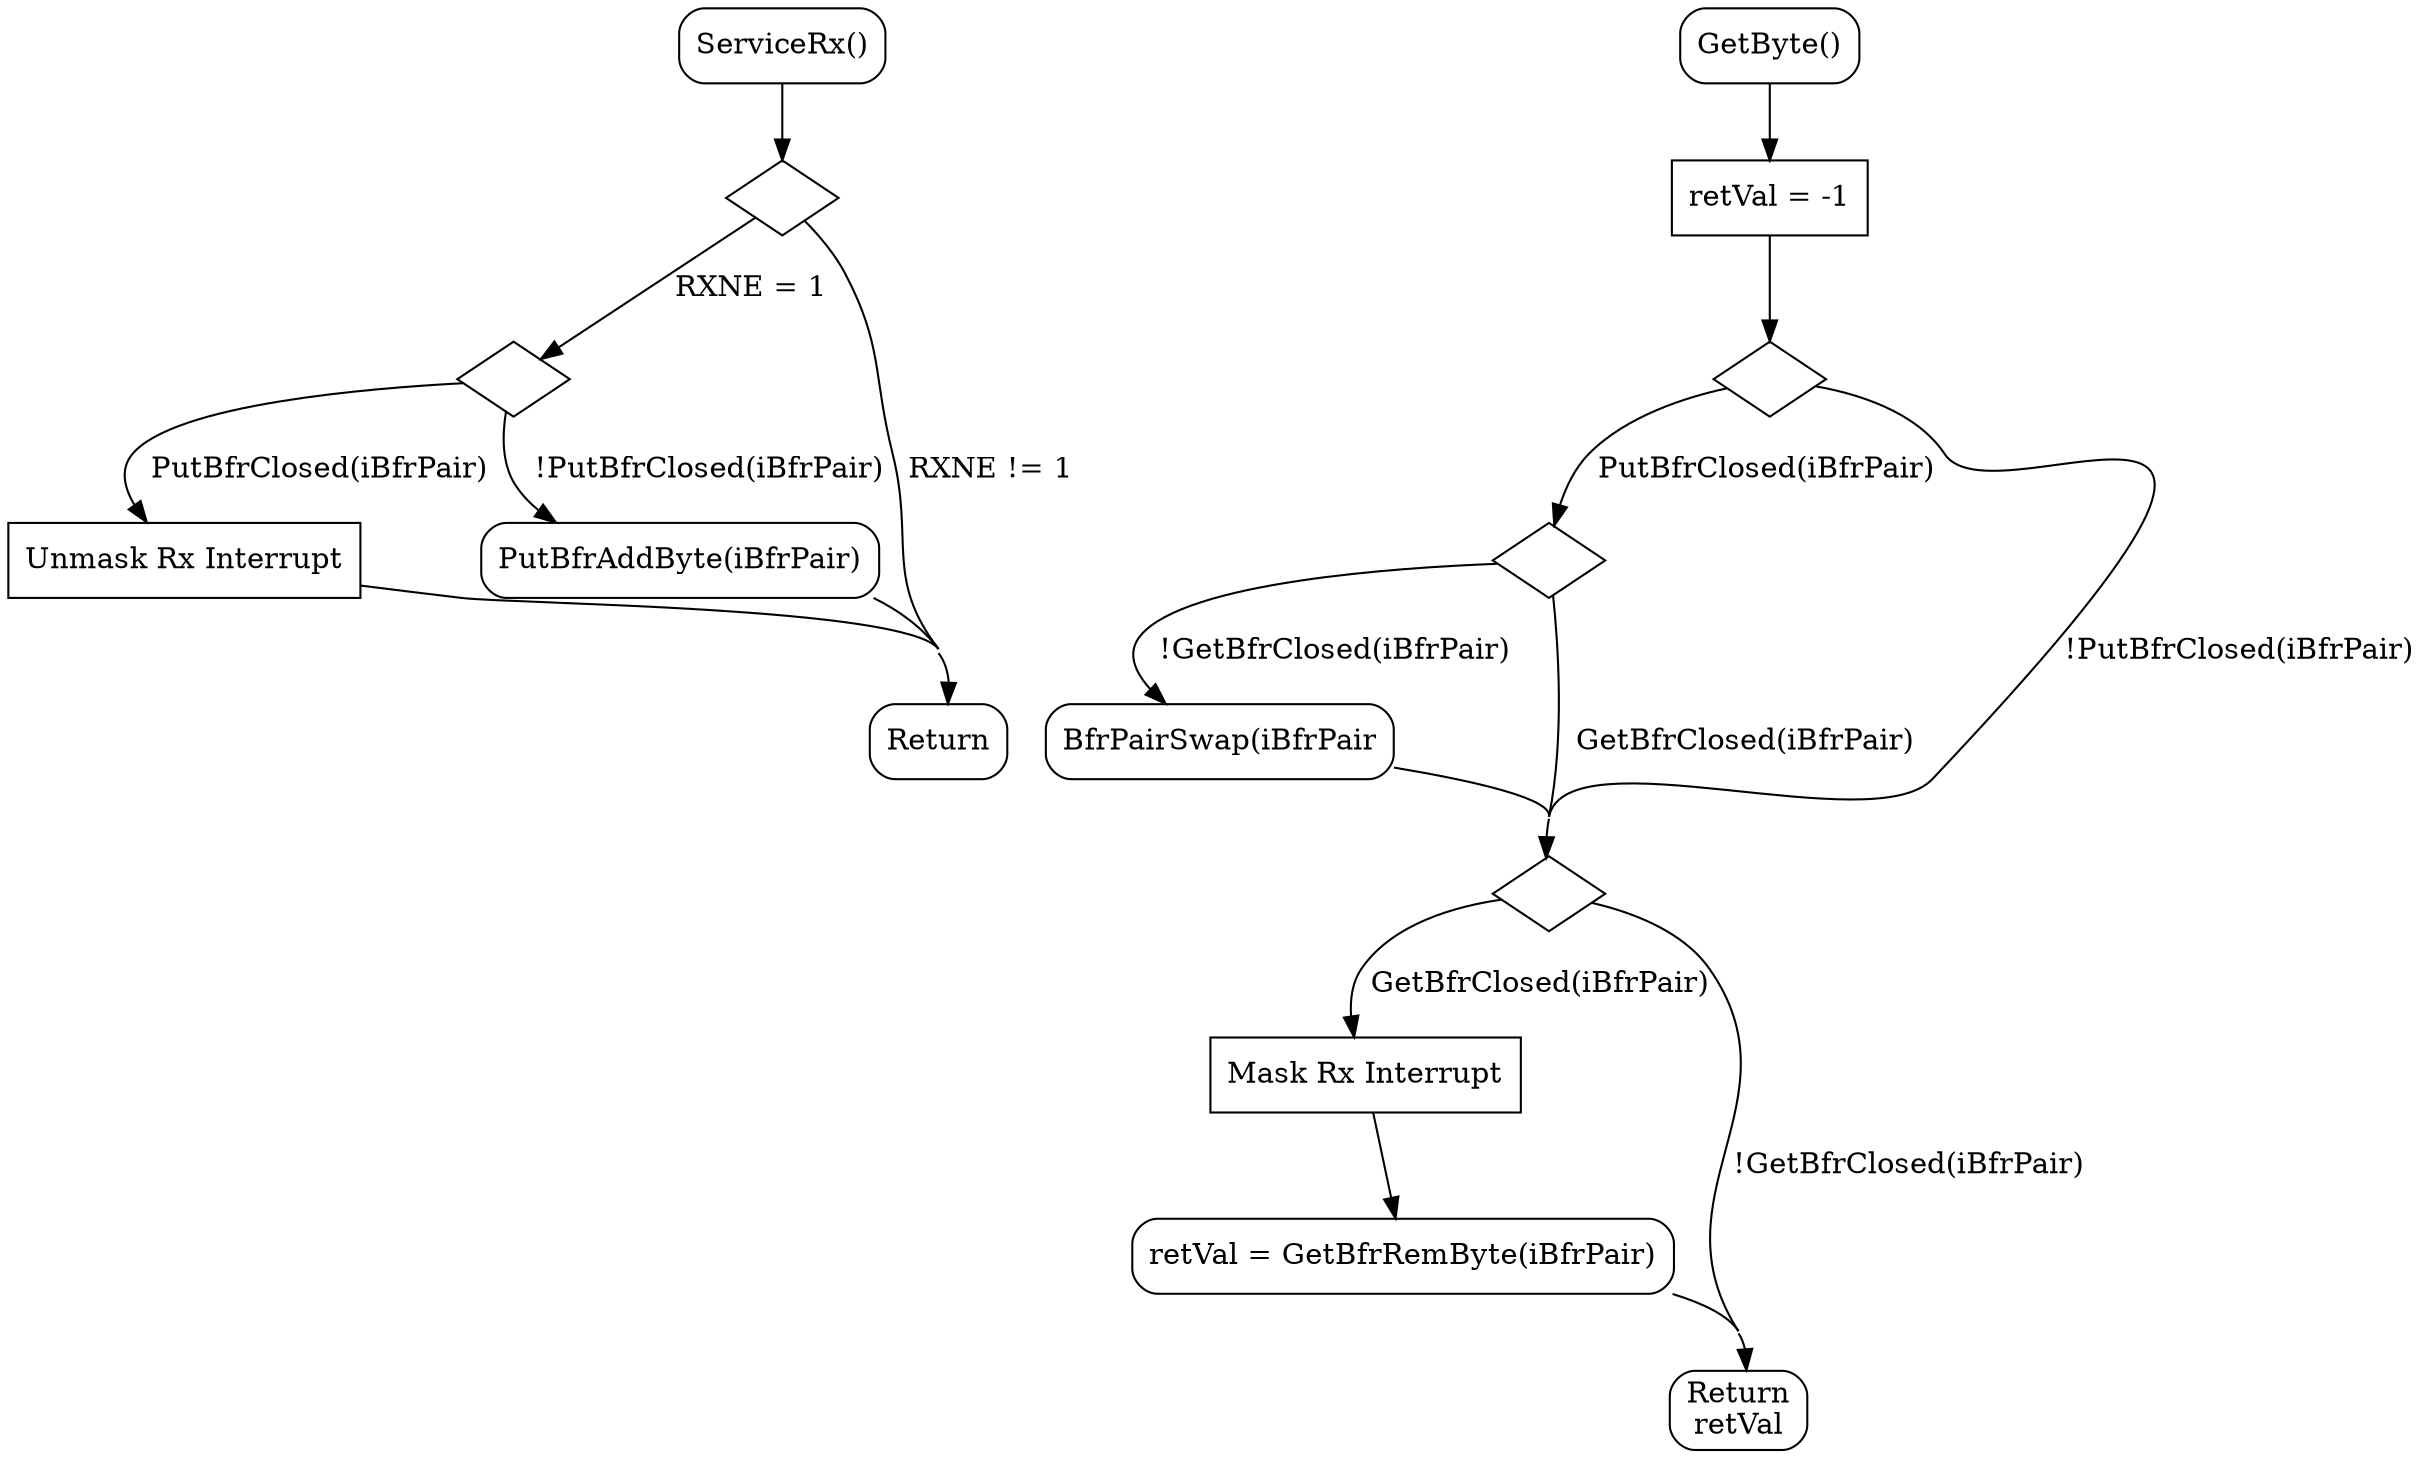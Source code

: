 #!dot
digraph {
  concentrate=true;

  ServiceRx_1[shape="box", style=rounded, label="ServiceRx()"];
  RXNE_1[shape="diamond", label=""];
  PutBfrClosed_1[shape="diamond", label=""];
  Interrupt_1[shape="box", label="Unmask Rx Interrupt"];
  PutBfrAddByte_1[shape="box", style=rounded, label="PutBfrAddByte(iBfrPair)"];
  Return_1[shape="box", style=rounded, label="Return"];

  ServiceRx_1 -> RXNE_1;
  RXNE_1 -> PutBfrClosed_1[label=" RXNE = 1 "];
  RXNE_1 -> Return_1[label=" RXNE != 1 "];
  PutBfrClosed_1 -> Interrupt_1[label="  PutBfrClosed(iBfrPair) "];
  PutBfrClosed_1 -> PutBfrAddByte_1[label="  !PutBfrClosed(iBfrPair) "];
  Interrupt_1 -> Return_1
  PutBfrAddByte_1 -> Return_1;
  

  GetByte[shape="box", style=rounded, label="GetByte()"];
  RetVal[shape="box", label="retVal = -1"];
  PutBfrClosed_2[shape="diamond", label=""];
  GetBfrClosed[shape="diamond", label=""];
  BfrPairSwap[shape="box", style=rounded, label="BfrPairSwap(iBfrPair"];
  
  GetBfrClosed_2[shape="diamond", label=""];
  Interrupt_2[shape="box", label="Mask Rx Interrupt"];
  SetRetVal[shape="box", style=rounded, label="retVal = GetBfrRemByte(iBfrPair)"];
  Return_2[shape="box", style=rounded, label="Return\nretVal"];

  GetByte -> RetVal;
  RetVal -> PutBfrClosed_2;
  PutBfrClosed_2 -> GetBfrClosed[label=" PutBfrClosed(iBfrPair) "];
  PutBfrClosed_2 -> GetBfrClosed_2[label=" !PutBfrClosed(iBfrPair) "];
  GetBfrClosed -> GetBfrClosed_2[label="  GetBfrClosed(iBfrPair) "];
  GetBfrClosed -> BfrPairSwap[label="  !GetBfrClosed(iBfrPair) "];
  BfrPairSwap -> GetBfrClosed_2;
  GetBfrClosed_2 -> Interrupt_2[label=" GetBfrClosed(iBfrPair)"];
  GetBfrClosed_2 -> Return_2[label=" !GetBfrClosed(iBfrPair)"];
  Interrupt_2 -> SetRetVal;
  SetRetVal -> Return_2;
}
